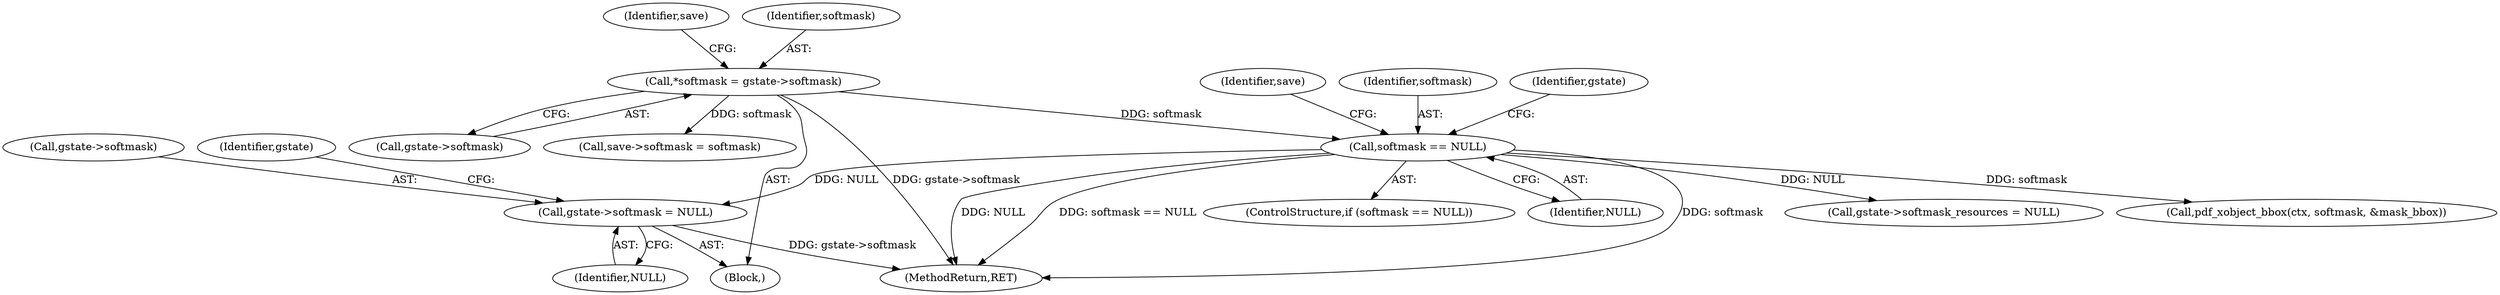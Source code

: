 digraph "0_ghostscript_4dcc6affe04368461310a21238f7e1871a752a05@pointer" {
"1000196" [label="(Call,gstate->softmask = NULL)"];
"1000134" [label="(Call,softmask == NULL)"];
"1000118" [label="(Call,*softmask = gstate->softmask)"];
"1000141" [label="(Identifier,save)"];
"1000135" [label="(Identifier,softmask)"];
"1000133" [label="(ControlStructure,if (softmask == NULL))"];
"1000136" [label="(Identifier,NULL)"];
"1000201" [label="(Call,gstate->softmask_resources = NULL)"];
"1000130" [label="(Identifier,save)"];
"1000299" [label="(MethodReturn,RET)"];
"1000196" [label="(Call,gstate->softmask = NULL)"];
"1000118" [label="(Call,*softmask = gstate->softmask)"];
"1000203" [label="(Identifier,gstate)"];
"1000134" [label="(Call,softmask == NULL)"];
"1000138" [label="(Identifier,gstate)"];
"1000200" [label="(Identifier,NULL)"];
"1000106" [label="(Block,)"];
"1000197" [label="(Call,gstate->softmask)"];
"1000158" [label="(Call,pdf_xobject_bbox(ctx, softmask, &mask_bbox))"];
"1000119" [label="(Identifier,softmask)"];
"1000128" [label="(Call,save->softmask = softmask)"];
"1000120" [label="(Call,gstate->softmask)"];
"1000196" -> "1000106"  [label="AST: "];
"1000196" -> "1000200"  [label="CFG: "];
"1000197" -> "1000196"  [label="AST: "];
"1000200" -> "1000196"  [label="AST: "];
"1000203" -> "1000196"  [label="CFG: "];
"1000196" -> "1000299"  [label="DDG: gstate->softmask"];
"1000134" -> "1000196"  [label="DDG: NULL"];
"1000134" -> "1000133"  [label="AST: "];
"1000134" -> "1000136"  [label="CFG: "];
"1000135" -> "1000134"  [label="AST: "];
"1000136" -> "1000134"  [label="AST: "];
"1000138" -> "1000134"  [label="CFG: "];
"1000141" -> "1000134"  [label="CFG: "];
"1000134" -> "1000299"  [label="DDG: softmask == NULL"];
"1000134" -> "1000299"  [label="DDG: softmask"];
"1000134" -> "1000299"  [label="DDG: NULL"];
"1000118" -> "1000134"  [label="DDG: softmask"];
"1000134" -> "1000158"  [label="DDG: softmask"];
"1000134" -> "1000201"  [label="DDG: NULL"];
"1000118" -> "1000106"  [label="AST: "];
"1000118" -> "1000120"  [label="CFG: "];
"1000119" -> "1000118"  [label="AST: "];
"1000120" -> "1000118"  [label="AST: "];
"1000130" -> "1000118"  [label="CFG: "];
"1000118" -> "1000299"  [label="DDG: gstate->softmask"];
"1000118" -> "1000128"  [label="DDG: softmask"];
}
